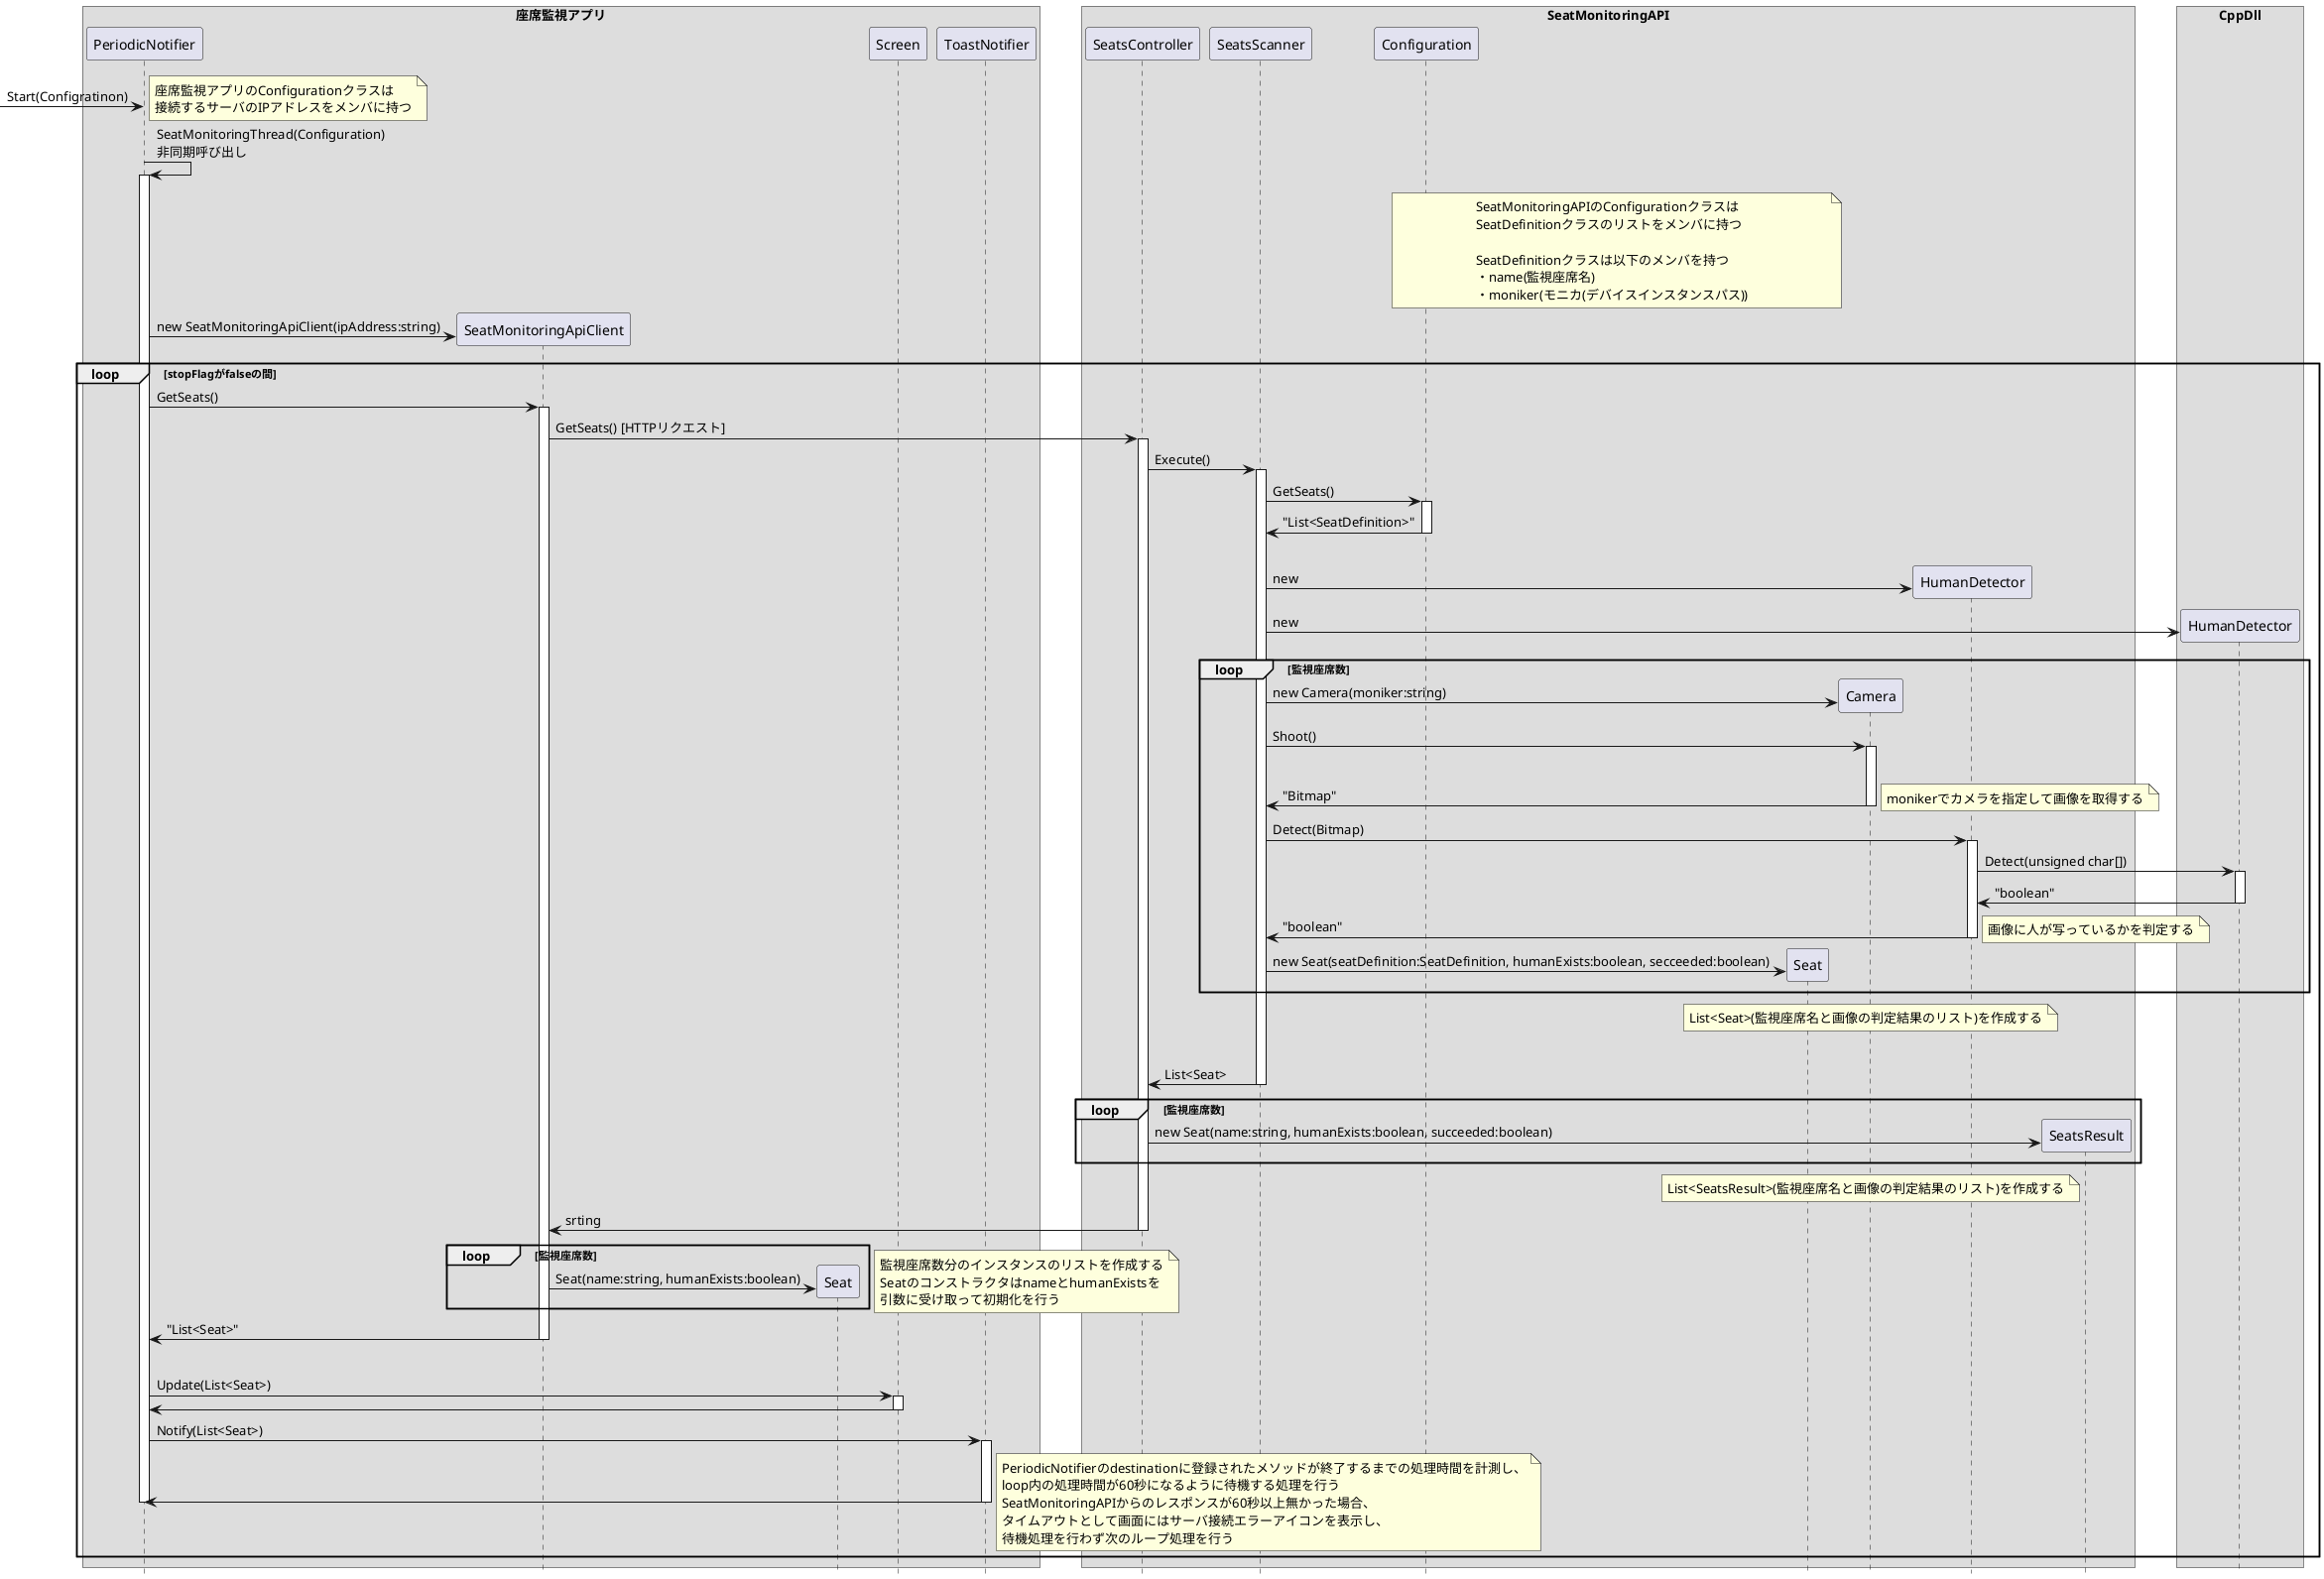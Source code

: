 @startuml 座席状態確認シーケンス図2
hide footbox
skinparam BoxPadding 20

box "座席監視アプリ"
	participant PeriodicNotifier
	participant SeatMonitoringApiClient
	participant "Seat" as ClientSeat
	participant Screen
	participant ToastNotifier
end box

box "SeatMonitoringAPI"
	participant SeatsController
	participant SeatsScanner
	participant Configuration
	participant "Seat" as ServerSeat
	participant Camera
	participant "HumanDetector" as CsHumanDetector
	participant SeatsResult
end box

box "CppDll"
	participant "HumanDetector" as CppHumanDetector
end box

-> PeriodicNotifier :Start(Configratinon)
note right
	座席監視アプリのConfigurationクラスは
	接続するサーバのIPアドレスをメンバに持つ
end note

PeriodicNotifier -> PeriodicNotifier : SeatMonitoringThread(Configuration)\n非同期呼び出し
activate PeriodicNotifier

note over Configuration, ServerSeat
	SeatMonitoringAPIのConfigurationクラスは
	SeatDefinitionクラスのリストをメンバに持つ

	SeatDefinitionクラスは以下のメンバを持つ
	・name(監視座席名)
	・moniker(モニカ(デバイスインスタンスパス))
end note

create SeatMonitoringApiClient
PeriodicNotifier -> SeatMonitoringApiClient :new SeatMonitoringApiClient(ipAddress:string)

loop stopFlagがfalseの間
	PeriodicNotifier -> SeatMonitoringApiClient : GetSeats()
	activate SeatMonitoringApiClient

	SeatMonitoringApiClient -> SeatsController : GetSeats() [HTTPリクエスト]
	activate SeatsController

	SeatsController -> SeatsScanner :Execute()
	activate SeatsScanner

	SeatsScanner -> Configuration :GetSeats()
	activate Configuration
	SeatsScanner <- Configuration :"List<SeatDefinition>"
	deactivate Configuration

	|||

	create CsHumanDetector
	SeatsScanner -> CsHumanDetector :new

	create CppHumanDetector
	SeatsScanner -> CppHumanDetector :new


	loop 監視座席数
		create Camera
		SeatsScanner -> Camera : new Camera(moniker:string)
		SeatsScanner -> Camera : Shoot()
		activate Camera
		|||
		SeatsScanner <- 	Camera :"Bitmap"
		deactivate Camera
		note right
			monikerでカメラを指定して画像を取得する
		end note

		SeatsScanner -> CsHumanDetector :Detect(Bitmap)
		activate CsHumanDetector
		CsHumanDetector -> CppHumanDetector : Detect(unsigned char[])
		activate CppHumanDetector
		CsHumanDetector <- CppHumanDetector : "boolean"
		deactivate CppHumanDetector
		SeatsScanner <- CsHumanDetector :"boolean"
		deactivate CsHumanDetector
		note right
			画像に人が写っているかを判定する
		end note
		
		create ServerSeat
		SeatsScanner -> ServerSeat :new Seat(seatDefinition:SeatDefinition, humanExists:boolean, secceeded:boolean)
		
	end
	note over Camera
		List<Seat>(監視座席名と画像の判定結果のリスト)を作成する
	end note
	|||

	SeatsController <- SeatsScanner : List<Seat>
	deactivate SeatsScanner

	loop 監視座席数
		create SeatsResult
		SeatsController -> SeatsResult :new Seat(name:string, humanExists:boolean, succeeded:boolean)
	end
	note over Camera
		List<SeatsResult>(監視座席名と画像の判定結果のリスト)を作成する
	end note

	SeatMonitoringApiClient <- SeatsController :srting
	deactivate SeatsController

	loop 監視座席数
		create ClientSeat
		SeatMonitoringApiClient -> ClientSeat :Seat(name:string, humanExists:boolean)
	end
	note right
		監視座席数分のインスタンスのリストを作成する
		SeatのコンストラクタはnameとhumanExistsを
		引数に受け取って初期化を行う
	end note

	PeriodicNotifier <- SeatMonitoringApiClient : "List<Seat>"
	deactivate SeatMonitoringApiClient
	|||
	PeriodicNotifier -> Screen : Update(List<Seat>)
	activate Screen
	PeriodicNotifier <- Screen
	deactivate Screen
	
	PeriodicNotifier -> ToastNotifier : Notify(List<Seat>)
	activate ToastNotifier
	PeriodicNotifier <- ToastNotifier
	deactivate ToastNotifier
	
	deactivate PeriodicNotifier
	note right
		PeriodicNotifierのdestinationに登録されたメソッドが終了するまでの処理時間を計測し、
		loop内の処理時間が60秒になるように待機する処理を行う
		SeatMonitoringAPIからのレスポンスが60秒以上無かった場合、
		タイムアウトとして画面にはサーバ接続エラーアイコンを表示し、
		待機処理を行わず次のループ処理を行う
	end note
end

@enduml